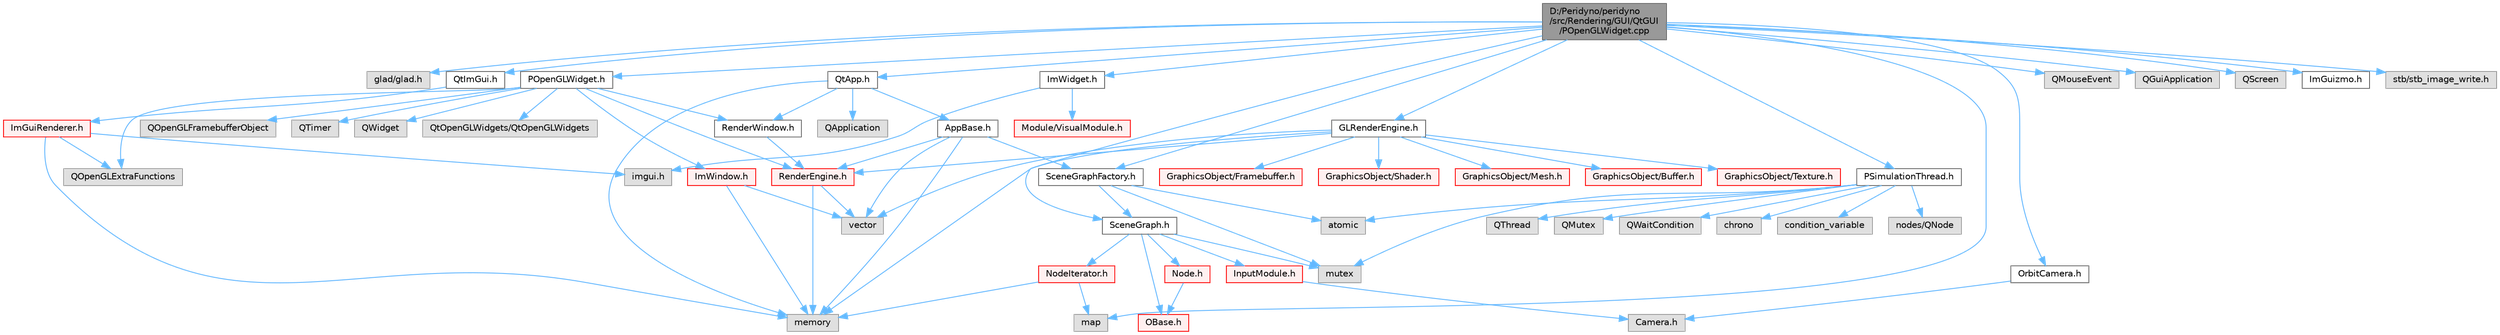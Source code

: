 digraph "D:/Peridyno/peridyno/src/Rendering/GUI/QtGUI/POpenGLWidget.cpp"
{
 // LATEX_PDF_SIZE
  bgcolor="transparent";
  edge [fontname=Helvetica,fontsize=10,labelfontname=Helvetica,labelfontsize=10];
  node [fontname=Helvetica,fontsize=10,shape=box,height=0.2,width=0.4];
  Node1 [id="Node000001",label="D:/Peridyno/peridyno\l/src/Rendering/GUI/QtGUI\l/POpenGLWidget.cpp",height=0.2,width=0.4,color="gray40", fillcolor="grey60", style="filled", fontcolor="black",tooltip=" "];
  Node1 -> Node2 [id="edge1_Node000001_Node000002",color="steelblue1",style="solid",tooltip=" "];
  Node2 [id="Node000002",label="glad/glad.h",height=0.2,width=0.4,color="grey60", fillcolor="#E0E0E0", style="filled",tooltip=" "];
  Node1 -> Node3 [id="edge2_Node000001_Node000003",color="steelblue1",style="solid",tooltip=" "];
  Node3 [id="Node000003",label="POpenGLWidget.h",height=0.2,width=0.4,color="grey40", fillcolor="white", style="filled",URL="$_p_open_g_l_widget_8h.html",tooltip=" "];
  Node3 -> Node4 [id="edge3_Node000003_Node000004",color="steelblue1",style="solid",tooltip=" "];
  Node4 [id="Node000004",label="QWidget",height=0.2,width=0.4,color="grey60", fillcolor="#E0E0E0", style="filled",tooltip=" "];
  Node3 -> Node5 [id="edge4_Node000003_Node000005",color="steelblue1",style="solid",tooltip=" "];
  Node5 [id="Node000005",label="QOpenGLExtraFunctions",height=0.2,width=0.4,color="grey60", fillcolor="#E0E0E0", style="filled",tooltip=" "];
  Node3 -> Node6 [id="edge5_Node000003_Node000006",color="steelblue1",style="solid",tooltip=" "];
  Node6 [id="Node000006",label="QtOpenGLWidgets/QtOpenGLWidgets",height=0.2,width=0.4,color="grey60", fillcolor="#E0E0E0", style="filled",tooltip=" "];
  Node3 -> Node7 [id="edge6_Node000003_Node000007",color="steelblue1",style="solid",tooltip=" "];
  Node7 [id="Node000007",label="QOpenGLFramebufferObject",height=0.2,width=0.4,color="grey60", fillcolor="#E0E0E0", style="filled",tooltip=" "];
  Node3 -> Node8 [id="edge7_Node000003_Node000008",color="steelblue1",style="solid",tooltip=" "];
  Node8 [id="Node000008",label="QTimer",height=0.2,width=0.4,color="grey60", fillcolor="#E0E0E0", style="filled",tooltip=" "];
  Node3 -> Node9 [id="edge8_Node000003_Node000009",color="steelblue1",style="solid",tooltip=" "];
  Node9 [id="Node000009",label="RenderEngine.h",height=0.2,width=0.4,color="red", fillcolor="#FFF0F0", style="filled",URL="$_render_engine_8h.html",tooltip=" "];
  Node9 -> Node10 [id="edge9_Node000009_Node000010",color="steelblue1",style="solid",tooltip=" "];
  Node10 [id="Node000010",label="memory",height=0.2,width=0.4,color="grey60", fillcolor="#E0E0E0", style="filled",tooltip=" "];
  Node9 -> Node12 [id="edge10_Node000009_Node000012",color="steelblue1",style="solid",tooltip=" "];
  Node12 [id="Node000012",label="vector",height=0.2,width=0.4,color="grey60", fillcolor="#E0E0E0", style="filled",tooltip=" "];
  Node3 -> Node15 [id="edge11_Node000003_Node000015",color="steelblue1",style="solid",tooltip=" "];
  Node15 [id="Node000015",label="RenderWindow.h",height=0.2,width=0.4,color="grey40", fillcolor="white", style="filled",URL="$_render_window_8h.html",tooltip=" "];
  Node15 -> Node9 [id="edge12_Node000015_Node000009",color="steelblue1",style="solid",tooltip=" "];
  Node3 -> Node16 [id="edge13_Node000003_Node000016",color="steelblue1",style="solid",tooltip=" "];
  Node16 [id="Node000016",label="ImWindow.h",height=0.2,width=0.4,color="red", fillcolor="#FFF0F0", style="filled",URL="$_im_window_8h.html",tooltip=" "];
  Node16 -> Node12 [id="edge14_Node000016_Node000012",color="steelblue1",style="solid",tooltip=" "];
  Node16 -> Node10 [id="edge15_Node000016_Node000010",color="steelblue1",style="solid",tooltip=" "];
  Node1 -> Node106 [id="edge16_Node000001_Node000106",color="steelblue1",style="solid",tooltip=" "];
  Node106 [id="Node000106",label="PSimulationThread.h",height=0.2,width=0.4,color="grey40", fillcolor="white", style="filled",URL="$_p_simulation_thread_8h.html",tooltip=" "];
  Node106 -> Node107 [id="edge17_Node000106_Node000107",color="steelblue1",style="solid",tooltip=" "];
  Node107 [id="Node000107",label="QThread",height=0.2,width=0.4,color="grey60", fillcolor="#E0E0E0", style="filled",tooltip=" "];
  Node106 -> Node108 [id="edge18_Node000106_Node000108",color="steelblue1",style="solid",tooltip=" "];
  Node108 [id="Node000108",label="QMutex",height=0.2,width=0.4,color="grey60", fillcolor="#E0E0E0", style="filled",tooltip=" "];
  Node106 -> Node109 [id="edge19_Node000106_Node000109",color="steelblue1",style="solid",tooltip=" "];
  Node109 [id="Node000109",label="QWaitCondition",height=0.2,width=0.4,color="grey60", fillcolor="#E0E0E0", style="filled",tooltip=" "];
  Node106 -> Node30 [id="edge20_Node000106_Node000030",color="steelblue1",style="solid",tooltip=" "];
  Node30 [id="Node000030",label="atomic",height=0.2,width=0.4,color="grey60", fillcolor="#E0E0E0", style="filled",tooltip=" "];
  Node106 -> Node110 [id="edge21_Node000106_Node000110",color="steelblue1",style="solid",tooltip=" "];
  Node110 [id="Node000110",label="chrono",height=0.2,width=0.4,color="grey60", fillcolor="#E0E0E0", style="filled",tooltip=" "];
  Node106 -> Node33 [id="edge22_Node000106_Node000033",color="steelblue1",style="solid",tooltip=" "];
  Node33 [id="Node000033",label="mutex",height=0.2,width=0.4,color="grey60", fillcolor="#E0E0E0", style="filled",tooltip=" "];
  Node106 -> Node40 [id="edge23_Node000106_Node000040",color="steelblue1",style="solid",tooltip=" "];
  Node40 [id="Node000040",label="condition_variable",height=0.2,width=0.4,color="grey60", fillcolor="#E0E0E0", style="filled",tooltip=" "];
  Node106 -> Node111 [id="edge24_Node000106_Node000111",color="steelblue1",style="solid",tooltip=" "];
  Node111 [id="Node000111",label="nodes/QNode",height=0.2,width=0.4,color="grey60", fillcolor="#E0E0E0", style="filled",tooltip=" "];
  Node1 -> Node112 [id="edge25_Node000001_Node000112",color="steelblue1",style="solid",tooltip=" "];
  Node112 [id="Node000112",label="SceneGraph.h",height=0.2,width=0.4,color="grey40", fillcolor="white", style="filled",URL="$_scene_graph_8h.html",tooltip=" "];
  Node112 -> Node23 [id="edge26_Node000112_Node000023",color="steelblue1",style="solid",tooltip=" "];
  Node23 [id="Node000023",label="OBase.h",height=0.2,width=0.4,color="red", fillcolor="#FFF0F0", style="filled",URL="$_o_base_8h.html",tooltip=" "];
  Node112 -> Node113 [id="edge27_Node000112_Node000113",color="steelblue1",style="solid",tooltip=" "];
  Node113 [id="Node000113",label="Node.h",height=0.2,width=0.4,color="red", fillcolor="#FFF0F0", style="filled",URL="$_node_8h.html",tooltip=" "];
  Node113 -> Node23 [id="edge28_Node000113_Node000023",color="steelblue1",style="solid",tooltip=" "];
  Node112 -> Node121 [id="edge29_Node000112_Node000121",color="steelblue1",style="solid",tooltip=" "];
  Node121 [id="Node000121",label="NodeIterator.h",height=0.2,width=0.4,color="red", fillcolor="#FFF0F0", style="filled",URL="$_node_iterator_8h.html",tooltip=" "];
  Node121 -> Node31 [id="edge30_Node000121_Node000031",color="steelblue1",style="solid",tooltip=" "];
  Node31 [id="Node000031",label="map",height=0.2,width=0.4,color="grey60", fillcolor="#E0E0E0", style="filled",tooltip=" "];
  Node121 -> Node10 [id="edge31_Node000121_Node000010",color="steelblue1",style="solid",tooltip=" "];
  Node112 -> Node18 [id="edge32_Node000112_Node000018",color="steelblue1",style="solid",tooltip=" "];
  Node18 [id="Node000018",label="InputModule.h",height=0.2,width=0.4,color="red", fillcolor="#FFF0F0", style="filled",URL="$_input_module_8h.html",tooltip=" "];
  Node18 -> Node100 [id="edge33_Node000018_Node000100",color="steelblue1",style="solid",tooltip=" "];
  Node100 [id="Node000100",label="Camera.h",height=0.2,width=0.4,color="grey60", fillcolor="#E0E0E0", style="filled",tooltip=" "];
  Node112 -> Node33 [id="edge34_Node000112_Node000033",color="steelblue1",style="solid",tooltip=" "];
  Node1 -> Node124 [id="edge35_Node000001_Node000124",color="steelblue1",style="solid",tooltip=" "];
  Node124 [id="Node000124",label="OrbitCamera.h",height=0.2,width=0.4,color="grey40", fillcolor="white", style="filled",URL="$_orbit_camera_8h.html",tooltip=" "];
  Node124 -> Node100 [id="edge36_Node000124_Node000100",color="steelblue1",style="solid",tooltip=" "];
  Node1 -> Node125 [id="edge37_Node000001_Node000125",color="steelblue1",style="solid",tooltip=" "];
  Node125 [id="Node000125",label="QMouseEvent",height=0.2,width=0.4,color="grey60", fillcolor="#E0E0E0", style="filled",tooltip=" "];
  Node1 -> Node126 [id="edge38_Node000001_Node000126",color="steelblue1",style="solid",tooltip=" "];
  Node126 [id="Node000126",label="QGuiApplication",height=0.2,width=0.4,color="grey60", fillcolor="#E0E0E0", style="filled",tooltip=" "];
  Node1 -> Node127 [id="edge39_Node000001_Node000127",color="steelblue1",style="solid",tooltip=" "];
  Node127 [id="Node000127",label="QScreen",height=0.2,width=0.4,color="grey60", fillcolor="#E0E0E0", style="filled",tooltip=" "];
  Node1 -> Node128 [id="edge40_Node000001_Node000128",color="steelblue1",style="solid",tooltip=" "];
  Node128 [id="Node000128",label="QtImGui.h",height=0.2,width=0.4,color="grey40", fillcolor="white", style="filled",URL="$_qt_im_gui_8h.html",tooltip=" "];
  Node128 -> Node129 [id="edge41_Node000128_Node000129",color="steelblue1",style="solid",tooltip=" "];
  Node129 [id="Node000129",label="ImGuiRenderer.h",height=0.2,width=0.4,color="red", fillcolor="#FFF0F0", style="filled",URL="$_im_gui_renderer_8h.html",tooltip=" "];
  Node129 -> Node130 [id="edge42_Node000129_Node000130",color="steelblue1",style="solid",tooltip=" "];
  Node130 [id="Node000130",label="imgui.h",height=0.2,width=0.4,color="grey60", fillcolor="#E0E0E0", style="filled",tooltip=" "];
  Node129 -> Node10 [id="edge43_Node000129_Node000010",color="steelblue1",style="solid",tooltip=" "];
  Node129 -> Node5 [id="edge44_Node000129_Node000005",color="steelblue1",style="solid",tooltip=" "];
  Node1 -> Node133 [id="edge45_Node000001_Node000133",color="steelblue1",style="solid",tooltip=" "];
  Node133 [id="Node000133",label="ImWidget.h",height=0.2,width=0.4,color="grey40", fillcolor="white", style="filled",URL="$_im_widget_8h.html",tooltip=" "];
  Node133 -> Node130 [id="edge46_Node000133_Node000130",color="steelblue1",style="solid",tooltip=" "];
  Node133 -> Node134 [id="edge47_Node000133_Node000134",color="steelblue1",style="solid",tooltip=" "];
  Node134 [id="Node000134",label="Module/VisualModule.h",height=0.2,width=0.4,color="red", fillcolor="#FFF0F0", style="filled",URL="$_visual_module_8h.html",tooltip=" "];
  Node1 -> Node135 [id="edge48_Node000001_Node000135",color="steelblue1",style="solid",tooltip=" "];
  Node135 [id="Node000135",label="SceneGraphFactory.h",height=0.2,width=0.4,color="grey40", fillcolor="white", style="filled",URL="$_scene_graph_factory_8h.html",tooltip=" "];
  Node135 -> Node30 [id="edge49_Node000135_Node000030",color="steelblue1",style="solid",tooltip=" "];
  Node135 -> Node33 [id="edge50_Node000135_Node000033",color="steelblue1",style="solid",tooltip=" "];
  Node135 -> Node112 [id="edge51_Node000135_Node000112",color="steelblue1",style="solid",tooltip=" "];
  Node1 -> Node136 [id="edge52_Node000001_Node000136",color="steelblue1",style="solid",tooltip=" "];
  Node136 [id="Node000136",label="GLRenderEngine.h",height=0.2,width=0.4,color="grey40", fillcolor="white", style="filled",URL="$_g_l_render_engine_8h.html",tooltip=" "];
  Node136 -> Node10 [id="edge53_Node000136_Node000010",color="steelblue1",style="solid",tooltip=" "];
  Node136 -> Node12 [id="edge54_Node000136_Node000012",color="steelblue1",style="solid",tooltip=" "];
  Node136 -> Node9 [id="edge55_Node000136_Node000009",color="steelblue1",style="solid",tooltip=" "];
  Node136 -> Node137 [id="edge56_Node000136_Node000137",color="steelblue1",style="solid",tooltip=" "];
  Node137 [id="Node000137",label="GraphicsObject/Buffer.h",height=0.2,width=0.4,color="red", fillcolor="#FFF0F0", style="filled",URL="$_buffer_8h.html",tooltip=" "];
  Node136 -> Node139 [id="edge57_Node000136_Node000139",color="steelblue1",style="solid",tooltip=" "];
  Node139 [id="Node000139",label="GraphicsObject/Texture.h",height=0.2,width=0.4,color="red", fillcolor="#FFF0F0", style="filled",URL="$_texture_8h.html",tooltip=" "];
  Node136 -> Node140 [id="edge58_Node000136_Node000140",color="steelblue1",style="solid",tooltip=" "];
  Node140 [id="Node000140",label="GraphicsObject/Framebuffer.h",height=0.2,width=0.4,color="red", fillcolor="#FFF0F0", style="filled",URL="$_framebuffer_8h.html",tooltip=" "];
  Node136 -> Node141 [id="edge59_Node000136_Node000141",color="steelblue1",style="solid",tooltip=" "];
  Node141 [id="Node000141",label="GraphicsObject/Shader.h",height=0.2,width=0.4,color="red", fillcolor="#FFF0F0", style="filled",URL="$_shader_8h.html",tooltip=" "];
  Node136 -> Node142 [id="edge60_Node000136_Node000142",color="steelblue1",style="solid",tooltip=" "];
  Node142 [id="Node000142",label="GraphicsObject/Mesh.h",height=0.2,width=0.4,color="red", fillcolor="#FFF0F0", style="filled",URL="$_mesh_8h.html",tooltip=" "];
  Node1 -> Node144 [id="edge61_Node000001_Node000144",color="steelblue1",style="solid",tooltip=" "];
  Node144 [id="Node000144",label="QtApp.h",height=0.2,width=0.4,color="grey40", fillcolor="white", style="filled",URL="$_qt_app_8h.html",tooltip=" "];
  Node144 -> Node10 [id="edge62_Node000144_Node000010",color="steelblue1",style="solid",tooltip=" "];
  Node144 -> Node145 [id="edge63_Node000144_Node000145",color="steelblue1",style="solid",tooltip=" "];
  Node145 [id="Node000145",label="AppBase.h",height=0.2,width=0.4,color="grey40", fillcolor="white", style="filled",URL="$_app_base_8h.html",tooltip=" "];
  Node145 -> Node12 [id="edge64_Node000145_Node000012",color="steelblue1",style="solid",tooltip=" "];
  Node145 -> Node10 [id="edge65_Node000145_Node000010",color="steelblue1",style="solid",tooltip=" "];
  Node145 -> Node135 [id="edge66_Node000145_Node000135",color="steelblue1",style="solid",tooltip=" "];
  Node145 -> Node9 [id="edge67_Node000145_Node000009",color="steelblue1",style="solid",tooltip=" "];
  Node144 -> Node146 [id="edge68_Node000144_Node000146",color="steelblue1",style="solid",tooltip=" "];
  Node146 [id="Node000146",label="QApplication",height=0.2,width=0.4,color="grey60", fillcolor="#E0E0E0", style="filled",tooltip=" "];
  Node144 -> Node15 [id="edge69_Node000144_Node000015",color="steelblue1",style="solid",tooltip=" "];
  Node1 -> Node147 [id="edge70_Node000001_Node000147",color="steelblue1",style="solid",tooltip=" "];
  Node147 [id="Node000147",label="ImGuizmo.h",height=0.2,width=0.4,color="grey40", fillcolor="white", style="filled",URL="$_im_guizmo_8h.html",tooltip=" "];
  Node1 -> Node31 [id="edge71_Node000001_Node000031",color="steelblue1",style="solid",tooltip=" "];
  Node1 -> Node148 [id="edge72_Node000001_Node000148",color="steelblue1",style="solid",tooltip=" "];
  Node148 [id="Node000148",label="stb/stb_image_write.h",height=0.2,width=0.4,color="grey60", fillcolor="#E0E0E0", style="filled",tooltip=" "];
}

